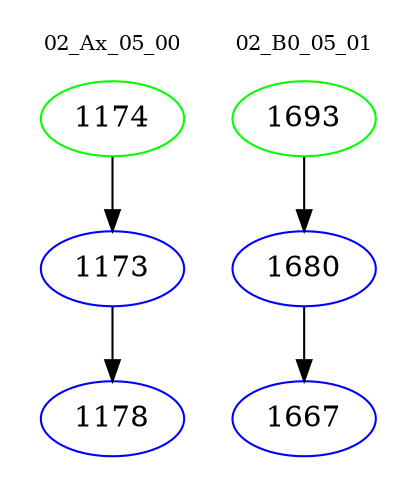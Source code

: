 digraph{
subgraph cluster_0 {
color = white
label = "02_Ax_05_00";
fontsize=10;
T0_1174 [label="1174", color="green"]
T0_1174 -> T0_1173 [color="black"]
T0_1173 [label="1173", color="blue"]
T0_1173 -> T0_1178 [color="black"]
T0_1178 [label="1178", color="blue"]
}
subgraph cluster_1 {
color = white
label = "02_B0_05_01";
fontsize=10;
T1_1693 [label="1693", color="green"]
T1_1693 -> T1_1680 [color="black"]
T1_1680 [label="1680", color="blue"]
T1_1680 -> T1_1667 [color="black"]
T1_1667 [label="1667", color="blue"]
}
}
